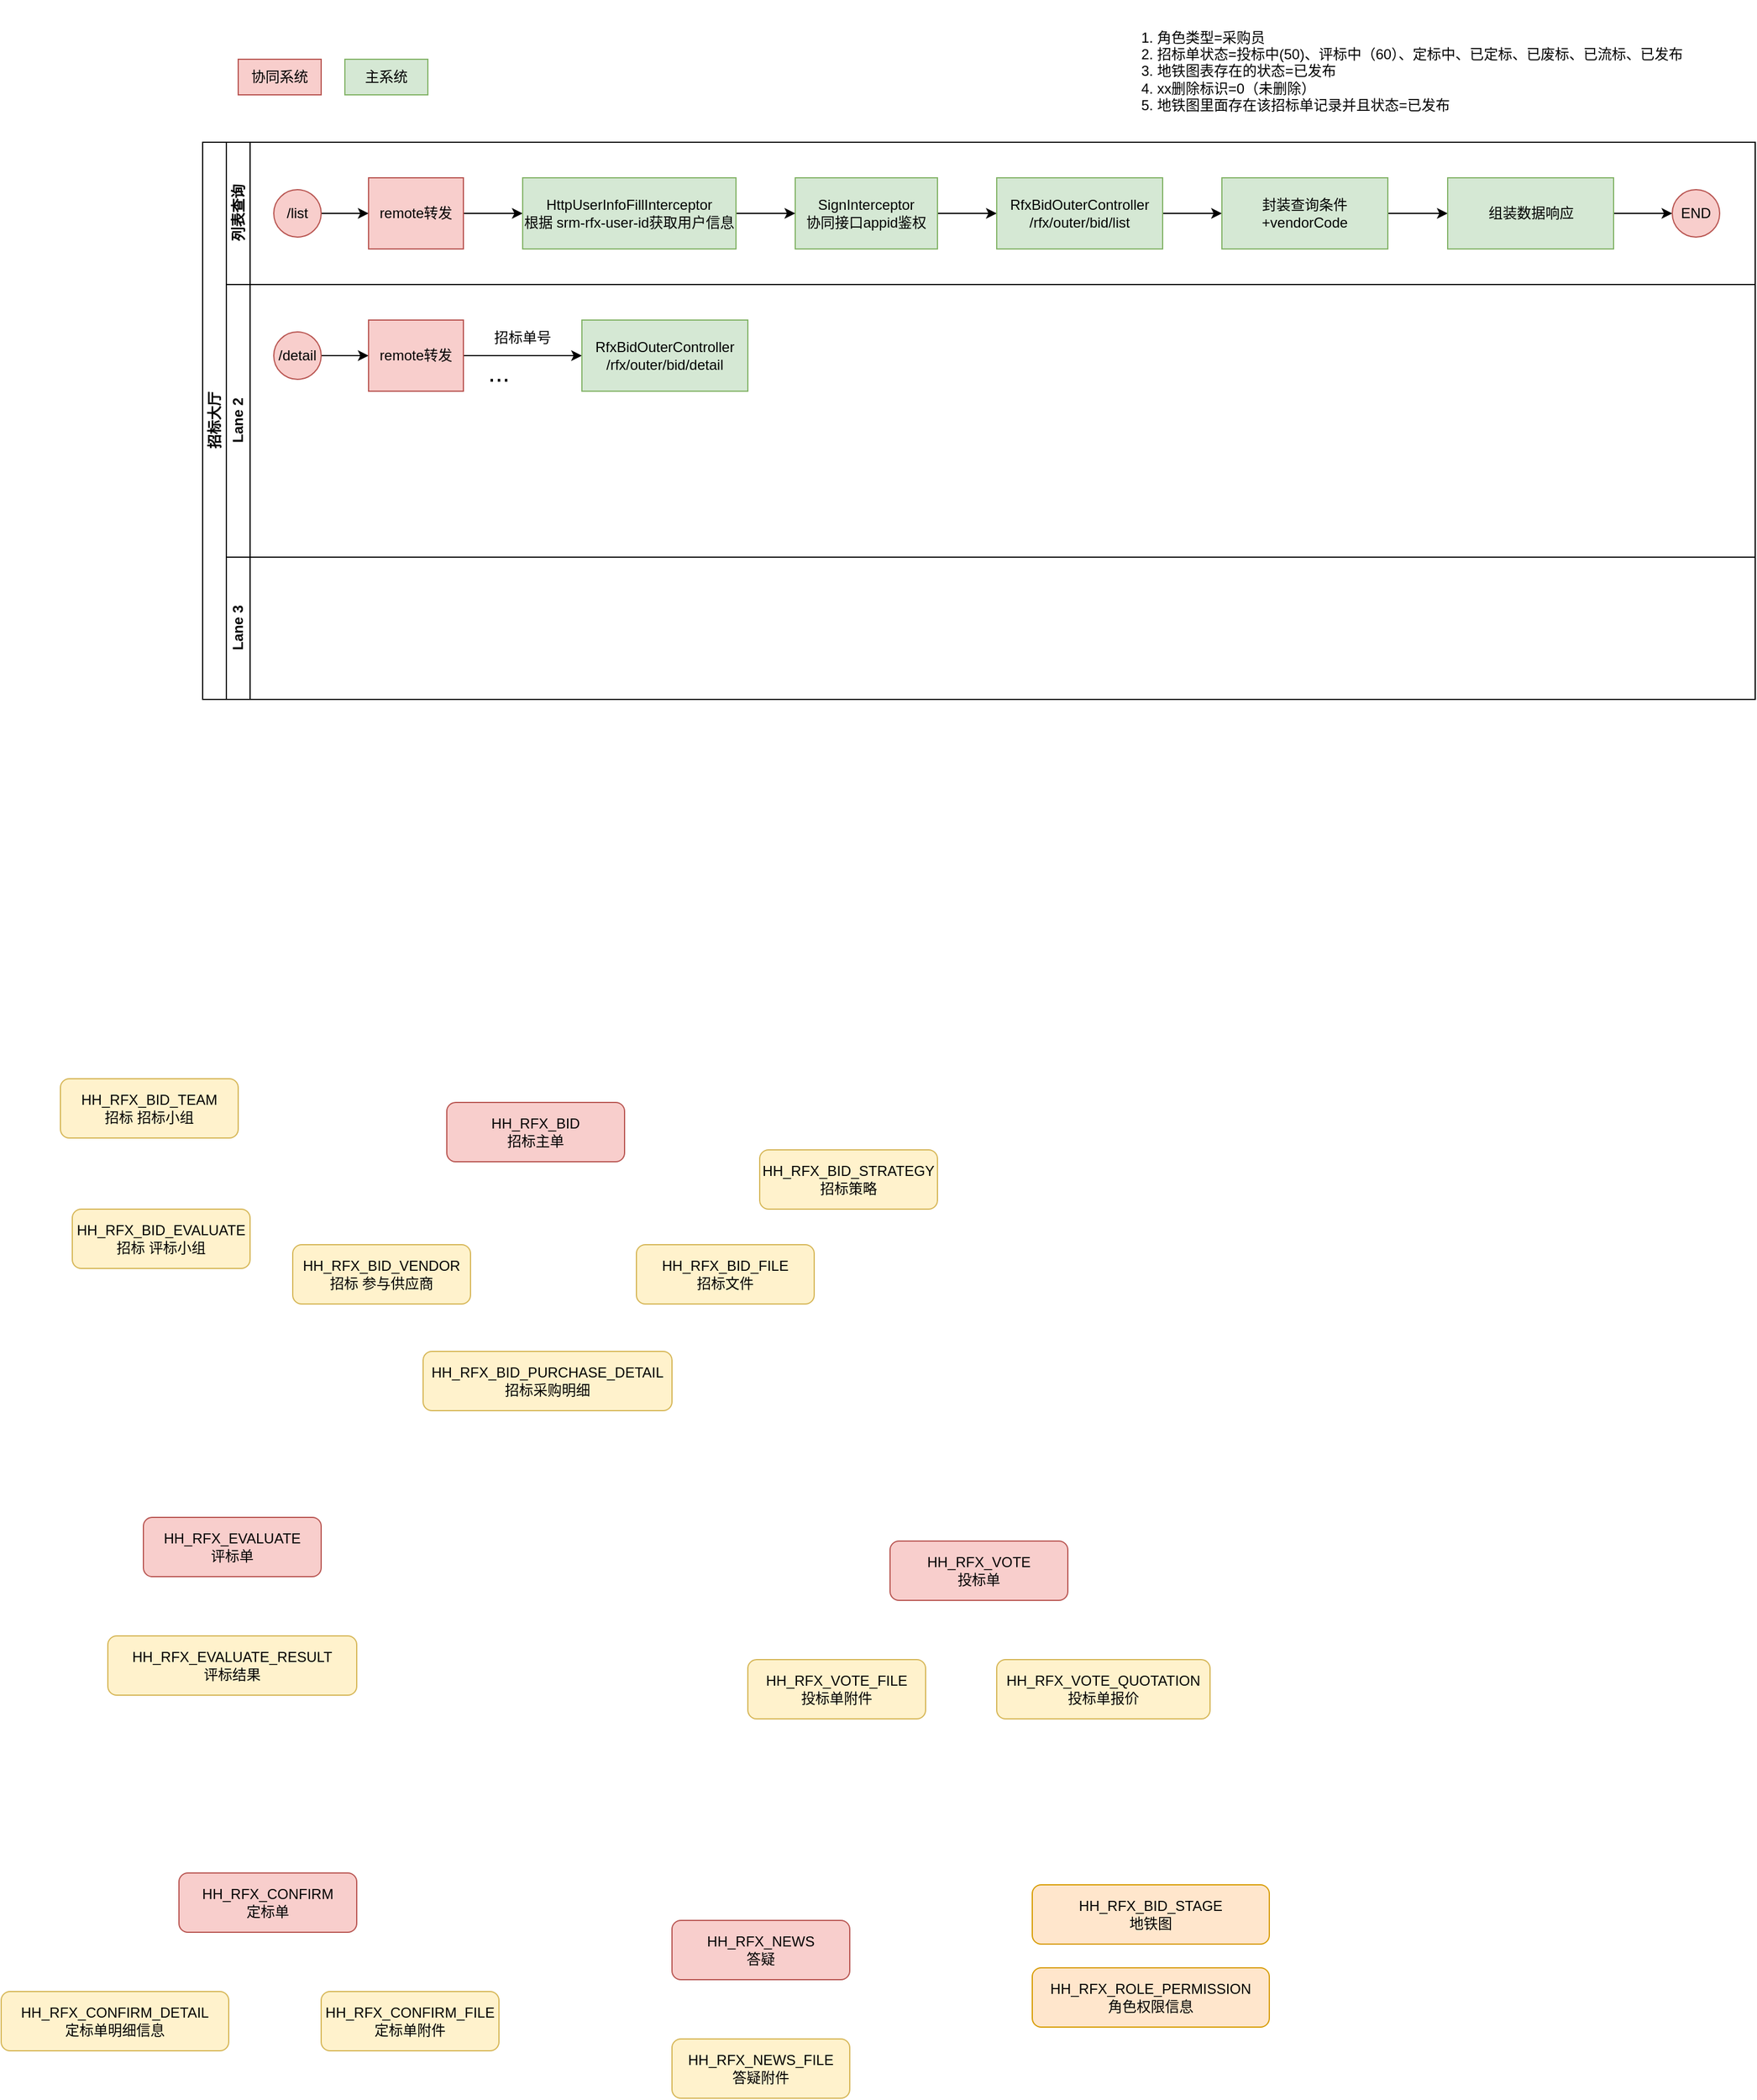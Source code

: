 <mxfile version="24.8.6">
  <diagram id="prtHgNgQTEPvFCAcTncT" name="Page-1">
    <mxGraphModel dx="1853" dy="598" grid="1" gridSize="10" guides="1" tooltips="1" connect="1" arrows="1" fold="1" page="1" pageScale="1" pageWidth="827" pageHeight="1169" math="0" shadow="0">
      <root>
        <mxCell id="0" />
        <mxCell id="1" parent="0" />
        <mxCell id="dNxyNK7c78bLwvsdeMH5-19" value="招标大厅" style="swimlane;html=1;childLayout=stackLayout;resizeParent=1;resizeParentMax=0;horizontal=0;startSize=20;horizontalStack=0;" parent="1" vertex="1">
          <mxGeometry x="120" y="120" width="1310" height="470" as="geometry" />
        </mxCell>
        <mxCell id="dNxyNK7c78bLwvsdeMH5-20" value="列表查询" style="swimlane;html=1;startSize=20;horizontal=0;align=center;" parent="dNxyNK7c78bLwvsdeMH5-19" vertex="1">
          <mxGeometry x="20" width="1290" height="120" as="geometry" />
        </mxCell>
        <mxCell id="dNxyNK7c78bLwvsdeMH5-25" value="" style="edgeStyle=orthogonalEdgeStyle;rounded=0;orthogonalLoop=1;jettySize=auto;html=1;" parent="dNxyNK7c78bLwvsdeMH5-20" source="dNxyNK7c78bLwvsdeMH5-23" target="dNxyNK7c78bLwvsdeMH5-24" edge="1">
          <mxGeometry relative="1" as="geometry" />
        </mxCell>
        <mxCell id="dNxyNK7c78bLwvsdeMH5-23" value="/list" style="ellipse;whiteSpace=wrap;html=1;fillColor=#f8cecc;strokeColor=#b85450;" parent="dNxyNK7c78bLwvsdeMH5-20" vertex="1">
          <mxGeometry x="40" y="40" width="40" height="40" as="geometry" />
        </mxCell>
        <mxCell id="eU4avIr93L6JoO_hdqMd-41" value="" style="edgeStyle=orthogonalEdgeStyle;rounded=0;orthogonalLoop=1;jettySize=auto;html=1;" edge="1" parent="dNxyNK7c78bLwvsdeMH5-20" source="dNxyNK7c78bLwvsdeMH5-24" target="eU4avIr93L6JoO_hdqMd-8">
          <mxGeometry relative="1" as="geometry" />
        </mxCell>
        <mxCell id="dNxyNK7c78bLwvsdeMH5-24" value="remote转发" style="rounded=0;whiteSpace=wrap;html=1;fontFamily=Helvetica;fontSize=12;align=center;fillColor=#f8cecc;strokeColor=#b85450;" parent="dNxyNK7c78bLwvsdeMH5-20" vertex="1">
          <mxGeometry x="120" y="30" width="80" height="60" as="geometry" />
        </mxCell>
        <mxCell id="eU4avIr93L6JoO_hdqMd-43" value="" style="edgeStyle=orthogonalEdgeStyle;rounded=0;orthogonalLoop=1;jettySize=auto;html=1;" edge="1" parent="dNxyNK7c78bLwvsdeMH5-20" source="dNxyNK7c78bLwvsdeMH5-30" target="eU4avIr93L6JoO_hdqMd-7">
          <mxGeometry relative="1" as="geometry" />
        </mxCell>
        <mxCell id="dNxyNK7c78bLwvsdeMH5-30" value="SignInterceptor&lt;div&gt;协同接口appid鉴权&lt;/div&gt;" style="rounded=0;html=1;fontFamily=Helvetica;fontSize=12;align=center;fillColor=#d5e8d4;strokeColor=#82b366;whiteSpace=wrap;" parent="dNxyNK7c78bLwvsdeMH5-20" vertex="1">
          <mxGeometry x="480" y="30" width="120" height="60" as="geometry" />
        </mxCell>
        <mxCell id="eU4avIr93L6JoO_hdqMd-42" value="" style="edgeStyle=orthogonalEdgeStyle;rounded=0;orthogonalLoop=1;jettySize=auto;html=1;" edge="1" parent="dNxyNK7c78bLwvsdeMH5-20" source="eU4avIr93L6JoO_hdqMd-8" target="dNxyNK7c78bLwvsdeMH5-30">
          <mxGeometry relative="1" as="geometry" />
        </mxCell>
        <mxCell id="eU4avIr93L6JoO_hdqMd-8" value="HttpUserInfoFillInterceptor&lt;br&gt;根据 srm-rfx-user-id获取用户信息" style="rounded=0;html=1;fontFamily=Helvetica;fontSize=12;align=center;fillColor=#d5e8d4;strokeColor=#82b366;whiteSpace=wrap;" vertex="1" parent="dNxyNK7c78bLwvsdeMH5-20">
          <mxGeometry x="250" y="30" width="180" height="60" as="geometry" />
        </mxCell>
        <mxCell id="eU4avIr93L6JoO_hdqMd-44" value="" style="edgeStyle=orthogonalEdgeStyle;rounded=0;orthogonalLoop=1;jettySize=auto;html=1;" edge="1" parent="dNxyNK7c78bLwvsdeMH5-20" source="eU4avIr93L6JoO_hdqMd-7" target="eU4avIr93L6JoO_hdqMd-37">
          <mxGeometry relative="1" as="geometry" />
        </mxCell>
        <mxCell id="eU4avIr93L6JoO_hdqMd-7" value="&lt;div&gt;RfxBidOuterController&lt;br&gt;&lt;/div&gt;/rfx/outer&lt;span style=&quot;background-color: initial;&quot;&gt;/bid/list&lt;/span&gt;" style="rounded=0;html=1;fontFamily=Helvetica;fontSize=12;align=center;fillColor=#d5e8d4;strokeColor=#82b366;whiteSpace=wrap;" vertex="1" parent="dNxyNK7c78bLwvsdeMH5-20">
          <mxGeometry x="650" y="30" width="140" height="60" as="geometry" />
        </mxCell>
        <mxCell id="eU4avIr93L6JoO_hdqMd-45" value="" style="edgeStyle=orthogonalEdgeStyle;rounded=0;orthogonalLoop=1;jettySize=auto;html=1;" edge="1" parent="dNxyNK7c78bLwvsdeMH5-20" source="eU4avIr93L6JoO_hdqMd-37" target="eU4avIr93L6JoO_hdqMd-40">
          <mxGeometry relative="1" as="geometry" />
        </mxCell>
        <mxCell id="eU4avIr93L6JoO_hdqMd-37" value="封装查询条件+vendorCode" style="rounded=0;html=1;fontFamily=Helvetica;fontSize=12;align=center;fillColor=#d5e8d4;strokeColor=#82b366;whiteSpace=wrap;" vertex="1" parent="dNxyNK7c78bLwvsdeMH5-20">
          <mxGeometry x="840" y="30" width="140" height="60" as="geometry" />
        </mxCell>
        <mxCell id="eU4avIr93L6JoO_hdqMd-47" value="" style="edgeStyle=orthogonalEdgeStyle;rounded=0;orthogonalLoop=1;jettySize=auto;html=1;" edge="1" parent="dNxyNK7c78bLwvsdeMH5-20" source="eU4avIr93L6JoO_hdqMd-40" target="eU4avIr93L6JoO_hdqMd-46">
          <mxGeometry relative="1" as="geometry" />
        </mxCell>
        <mxCell id="eU4avIr93L6JoO_hdqMd-40" value="组装数据响应" style="rounded=0;html=1;fontFamily=Helvetica;fontSize=12;align=center;fillColor=#d5e8d4;strokeColor=#82b366;whiteSpace=wrap;" vertex="1" parent="dNxyNK7c78bLwvsdeMH5-20">
          <mxGeometry x="1030.5" y="30" width="140" height="60" as="geometry" />
        </mxCell>
        <mxCell id="eU4avIr93L6JoO_hdqMd-46" value="END" style="ellipse;whiteSpace=wrap;html=1;fillColor=#f8cecc;strokeColor=#b85450;" vertex="1" parent="dNxyNK7c78bLwvsdeMH5-20">
          <mxGeometry x="1220" y="40" width="40" height="40" as="geometry" />
        </mxCell>
        <mxCell id="dNxyNK7c78bLwvsdeMH5-21" value="Lane 2" style="swimlane;html=1;startSize=20;horizontal=0;" parent="dNxyNK7c78bLwvsdeMH5-19" vertex="1">
          <mxGeometry x="20" y="120" width="1290" height="230" as="geometry" />
        </mxCell>
        <mxCell id="eU4avIr93L6JoO_hdqMd-10" value="" style="edgeStyle=orthogonalEdgeStyle;rounded=0;orthogonalLoop=1;jettySize=auto;html=1;" edge="1" parent="dNxyNK7c78bLwvsdeMH5-21" source="eU4avIr93L6JoO_hdqMd-11" target="eU4avIr93L6JoO_hdqMd-12">
          <mxGeometry relative="1" as="geometry" />
        </mxCell>
        <mxCell id="eU4avIr93L6JoO_hdqMd-11" value="/detail" style="ellipse;whiteSpace=wrap;html=1;fillColor=#f8cecc;strokeColor=#b85450;" vertex="1" parent="dNxyNK7c78bLwvsdeMH5-21">
          <mxGeometry x="40" y="40" width="40" height="40" as="geometry" />
        </mxCell>
        <mxCell id="eU4avIr93L6JoO_hdqMd-52" value="" style="edgeStyle=orthogonalEdgeStyle;rounded=0;orthogonalLoop=1;jettySize=auto;html=1;" edge="1" parent="dNxyNK7c78bLwvsdeMH5-21" source="eU4avIr93L6JoO_hdqMd-12" target="eU4avIr93L6JoO_hdqMd-51">
          <mxGeometry relative="1" as="geometry" />
        </mxCell>
        <mxCell id="eU4avIr93L6JoO_hdqMd-12" value="remote转发" style="rounded=0;whiteSpace=wrap;html=1;fontFamily=Helvetica;fontSize=12;align=center;fillColor=#f8cecc;strokeColor=#b85450;" vertex="1" parent="dNxyNK7c78bLwvsdeMH5-21">
          <mxGeometry x="120" y="30" width="80" height="60" as="geometry" />
        </mxCell>
        <mxCell id="eU4avIr93L6JoO_hdqMd-51" value="&lt;div&gt;RfxBidOuterController&lt;br&gt;&lt;/div&gt;/rfx/outer&lt;span style=&quot;background-color: initial;&quot;&gt;/bid/&lt;/span&gt;detail" style="rounded=0;html=1;fontFamily=Helvetica;fontSize=12;align=center;fillColor=#d5e8d4;strokeColor=#82b366;whiteSpace=wrap;" vertex="1" parent="dNxyNK7c78bLwvsdeMH5-21">
          <mxGeometry x="300" y="30" width="140" height="60" as="geometry" />
        </mxCell>
        <mxCell id="eU4avIr93L6JoO_hdqMd-49" value="&lt;font style=&quot;font-size: 22px;&quot;&gt;...&lt;/font&gt;" style="text;html=1;align=center;verticalAlign=middle;whiteSpace=wrap;rounded=0;" vertex="1" parent="dNxyNK7c78bLwvsdeMH5-21">
          <mxGeometry x="200" y="60" width="60" height="30" as="geometry" />
        </mxCell>
        <mxCell id="eU4avIr93L6JoO_hdqMd-54" value="招标单号" style="text;html=1;align=center;verticalAlign=middle;whiteSpace=wrap;rounded=0;" vertex="1" parent="dNxyNK7c78bLwvsdeMH5-21">
          <mxGeometry x="220" y="30" width="60" height="30" as="geometry" />
        </mxCell>
        <mxCell id="dNxyNK7c78bLwvsdeMH5-22" value="Lane 3" style="swimlane;html=1;startSize=20;horizontal=0;" parent="dNxyNK7c78bLwvsdeMH5-19" vertex="1">
          <mxGeometry x="20" y="350" width="1290" height="120" as="geometry" />
        </mxCell>
        <mxCell id="eU4avIr93L6JoO_hdqMd-5" value="协同系统" style="rounded=0;whiteSpace=wrap;html=1;fillColor=#f8cecc;strokeColor=#b85450;" vertex="1" parent="1">
          <mxGeometry x="150" y="50" width="70" height="30" as="geometry" />
        </mxCell>
        <mxCell id="eU4avIr93L6JoO_hdqMd-6" value="主系统" style="rounded=0;whiteSpace=wrap;html=1;fillColor=#d5e8d4;strokeColor=#82b366;" vertex="1" parent="1">
          <mxGeometry x="240" y="50" width="70" height="30" as="geometry" />
        </mxCell>
        <mxCell id="eU4avIr93L6JoO_hdqMd-14" value="HH_RFX_BID&lt;br&gt;招标主单" style="rounded=1;whiteSpace=wrap;html=1;fillColor=#f8cecc;strokeColor=#b85450;" vertex="1" parent="1">
          <mxGeometry x="326" y="930" width="150" height="50" as="geometry" />
        </mxCell>
        <mxCell id="eU4avIr93L6JoO_hdqMd-15" value="HH_RFX_BID_EVALUATE&lt;br&gt;招标 评标小组" style="rounded=1;whiteSpace=wrap;html=1;fillColor=#fff2cc;strokeColor=#d6b656;" vertex="1" parent="1">
          <mxGeometry x="10" y="1020" width="150" height="50" as="geometry" />
        </mxCell>
        <mxCell id="eU4avIr93L6JoO_hdqMd-16" value="HH_RFX_BID_FILE&lt;br&gt;招标文件" style="rounded=1;whiteSpace=wrap;html=1;fillColor=#fff2cc;strokeColor=#d6b656;" vertex="1" parent="1">
          <mxGeometry x="486" y="1050" width="150" height="50" as="geometry" />
        </mxCell>
        <mxCell id="eU4avIr93L6JoO_hdqMd-17" value="HH_RFX_BID_PURCHASE_DETAIL&lt;br&gt;招标采购明细" style="rounded=1;whiteSpace=wrap;html=1;fillColor=#fff2cc;strokeColor=#d6b656;" vertex="1" parent="1">
          <mxGeometry x="306" y="1140" width="210" height="50" as="geometry" />
        </mxCell>
        <mxCell id="eU4avIr93L6JoO_hdqMd-18" value="HH_RFX_BID_STRATEGY&lt;br&gt;招标策略" style="rounded=1;whiteSpace=wrap;html=1;fillColor=#fff2cc;strokeColor=#d6b656;" vertex="1" parent="1">
          <mxGeometry x="590" y="970" width="150" height="50" as="geometry" />
        </mxCell>
        <mxCell id="eU4avIr93L6JoO_hdqMd-19" value="HH_RFX_BID_TEAM&lt;br&gt;招标 招标小组" style="rounded=1;whiteSpace=wrap;html=1;fillColor=#fff2cc;strokeColor=#d6b656;" vertex="1" parent="1">
          <mxGeometry y="910" width="150" height="50" as="geometry" />
        </mxCell>
        <mxCell id="eU4avIr93L6JoO_hdqMd-21" value="HH_RFX_BID_VENDOR&lt;br&gt;招标 参与供应商" style="rounded=1;whiteSpace=wrap;html=1;fillColor=#fff2cc;strokeColor=#d6b656;" vertex="1" parent="1">
          <mxGeometry x="196" y="1050" width="150" height="50" as="geometry" />
        </mxCell>
        <mxCell id="eU4avIr93L6JoO_hdqMd-22" value="HH_RFX_CONFIRM&lt;br&gt;定标单" style="rounded=1;whiteSpace=wrap;html=1;fillColor=#f8cecc;strokeColor=#b85450;" vertex="1" parent="1">
          <mxGeometry x="100" y="1580" width="150" height="50" as="geometry" />
        </mxCell>
        <mxCell id="eU4avIr93L6JoO_hdqMd-23" value="HH_RFX_CONFIRM_FILE&lt;div&gt;定标单附件&lt;/div&gt;" style="rounded=1;whiteSpace=wrap;html=1;fillColor=#fff2cc;strokeColor=#d6b656;" vertex="1" parent="1">
          <mxGeometry x="220" y="1680" width="150" height="50" as="geometry" />
        </mxCell>
        <mxCell id="eU4avIr93L6JoO_hdqMd-24" value="HH_RFX_NEWS&lt;div&gt;答疑&lt;/div&gt;" style="rounded=1;whiteSpace=wrap;html=1;fillColor=#f8cecc;strokeColor=#b85450;" vertex="1" parent="1">
          <mxGeometry x="516" y="1620" width="150" height="50" as="geometry" />
        </mxCell>
        <mxCell id="eU4avIr93L6JoO_hdqMd-26" value="HH_RFX_NEWS_FILE&lt;br&gt;答疑附件" style="rounded=1;whiteSpace=wrap;html=1;fillColor=#fff2cc;strokeColor=#d6b656;" vertex="1" parent="1">
          <mxGeometry x="516" y="1720" width="150" height="50" as="geometry" />
        </mxCell>
        <mxCell id="eU4avIr93L6JoO_hdqMd-27" value="HH_RFX_CONFIRM_DETAIL&lt;div&gt;定标单明细信息&lt;/div&gt;" style="rounded=1;whiteSpace=wrap;html=1;fillColor=#fff2cc;strokeColor=#d6b656;" vertex="1" parent="1">
          <mxGeometry x="-50" y="1680" width="192" height="50" as="geometry" />
        </mxCell>
        <mxCell id="eU4avIr93L6JoO_hdqMd-30" value="HH_RFX_VOTE&lt;div&gt;投标单&lt;/div&gt;" style="rounded=1;whiteSpace=wrap;html=1;fillColor=#f8cecc;strokeColor=#b85450;" vertex="1" parent="1">
          <mxGeometry x="700" y="1300" width="150" height="50" as="geometry" />
        </mxCell>
        <mxCell id="eU4avIr93L6JoO_hdqMd-31" value="HH_RFX_ROLE_PERMISSION&lt;br&gt;角色权限信息" style="rounded=1;whiteSpace=wrap;html=1;fillColor=#ffe6cc;strokeColor=#d79b00;" vertex="1" parent="1">
          <mxGeometry x="820" y="1660" width="200" height="50" as="geometry" />
        </mxCell>
        <mxCell id="eU4avIr93L6JoO_hdqMd-33" value="HH_RFX_VOTE_FILE&lt;br&gt;投标单附件" style="rounded=1;whiteSpace=wrap;html=1;fillColor=#fff2cc;strokeColor=#d6b656;" vertex="1" parent="1">
          <mxGeometry x="580" y="1400" width="150" height="50" as="geometry" />
        </mxCell>
        <mxCell id="eU4avIr93L6JoO_hdqMd-34" value="HH_RFX_VOTE_QUOTATION&lt;br&gt;投标单报价" style="rounded=1;whiteSpace=wrap;html=1;fillColor=#fff2cc;strokeColor=#d6b656;" vertex="1" parent="1">
          <mxGeometry x="790" y="1400" width="180" height="50" as="geometry" />
        </mxCell>
        <mxCell id="eU4avIr93L6JoO_hdqMd-35" value="HH_RFX_EVALUATE_RESULT&lt;br&gt;&lt;div&gt;评标结果&lt;/div&gt;" style="rounded=1;whiteSpace=wrap;html=1;fillColor=#fff2cc;strokeColor=#d6b656;" vertex="1" parent="1">
          <mxGeometry x="40" y="1380" width="210" height="50" as="geometry" />
        </mxCell>
        <mxCell id="eU4avIr93L6JoO_hdqMd-36" value="HH_RFX_EVALUATE&lt;br&gt;评标单" style="rounded=1;whiteSpace=wrap;html=1;fillColor=#f8cecc;strokeColor=#b85450;" vertex="1" parent="1">
          <mxGeometry x="70" y="1280" width="150" height="50" as="geometry" />
        </mxCell>
        <mxCell id="eU4avIr93L6JoO_hdqMd-38" value="1. 角色类型=采购员&lt;div style=&quot;&quot;&gt;2. 招标单状态=投标中(50)、评标中（60）、定标中、已定标、已废标、已流标、已发布&lt;/div&gt;&lt;div style=&quot;&quot;&gt;3.&amp;nbsp;地铁图表存在的状态=已发布&lt;/div&gt;&lt;div style=&quot;&quot;&gt;4. xx删除标识=0（未删除）&lt;/div&gt;&lt;div style=&quot;cursor: wait;&quot;&gt;5. 地铁图里面存在该招标单记录并且状态=已发布&lt;/div&gt;" style="text;html=1;align=left;verticalAlign=middle;whiteSpace=wrap;rounded=0;" vertex="1" parent="1">
          <mxGeometry x="910" width="460" height="120" as="geometry" />
        </mxCell>
        <mxCell id="eU4avIr93L6JoO_hdqMd-39" value="HH_RFX_BID_STAGE&lt;br&gt;地铁图" style="rounded=1;whiteSpace=wrap;html=1;fillColor=#ffe6cc;strokeColor=#d79b00;" vertex="1" parent="1">
          <mxGeometry x="820" y="1590" width="200" height="50" as="geometry" />
        </mxCell>
      </root>
    </mxGraphModel>
  </diagram>
</mxfile>
